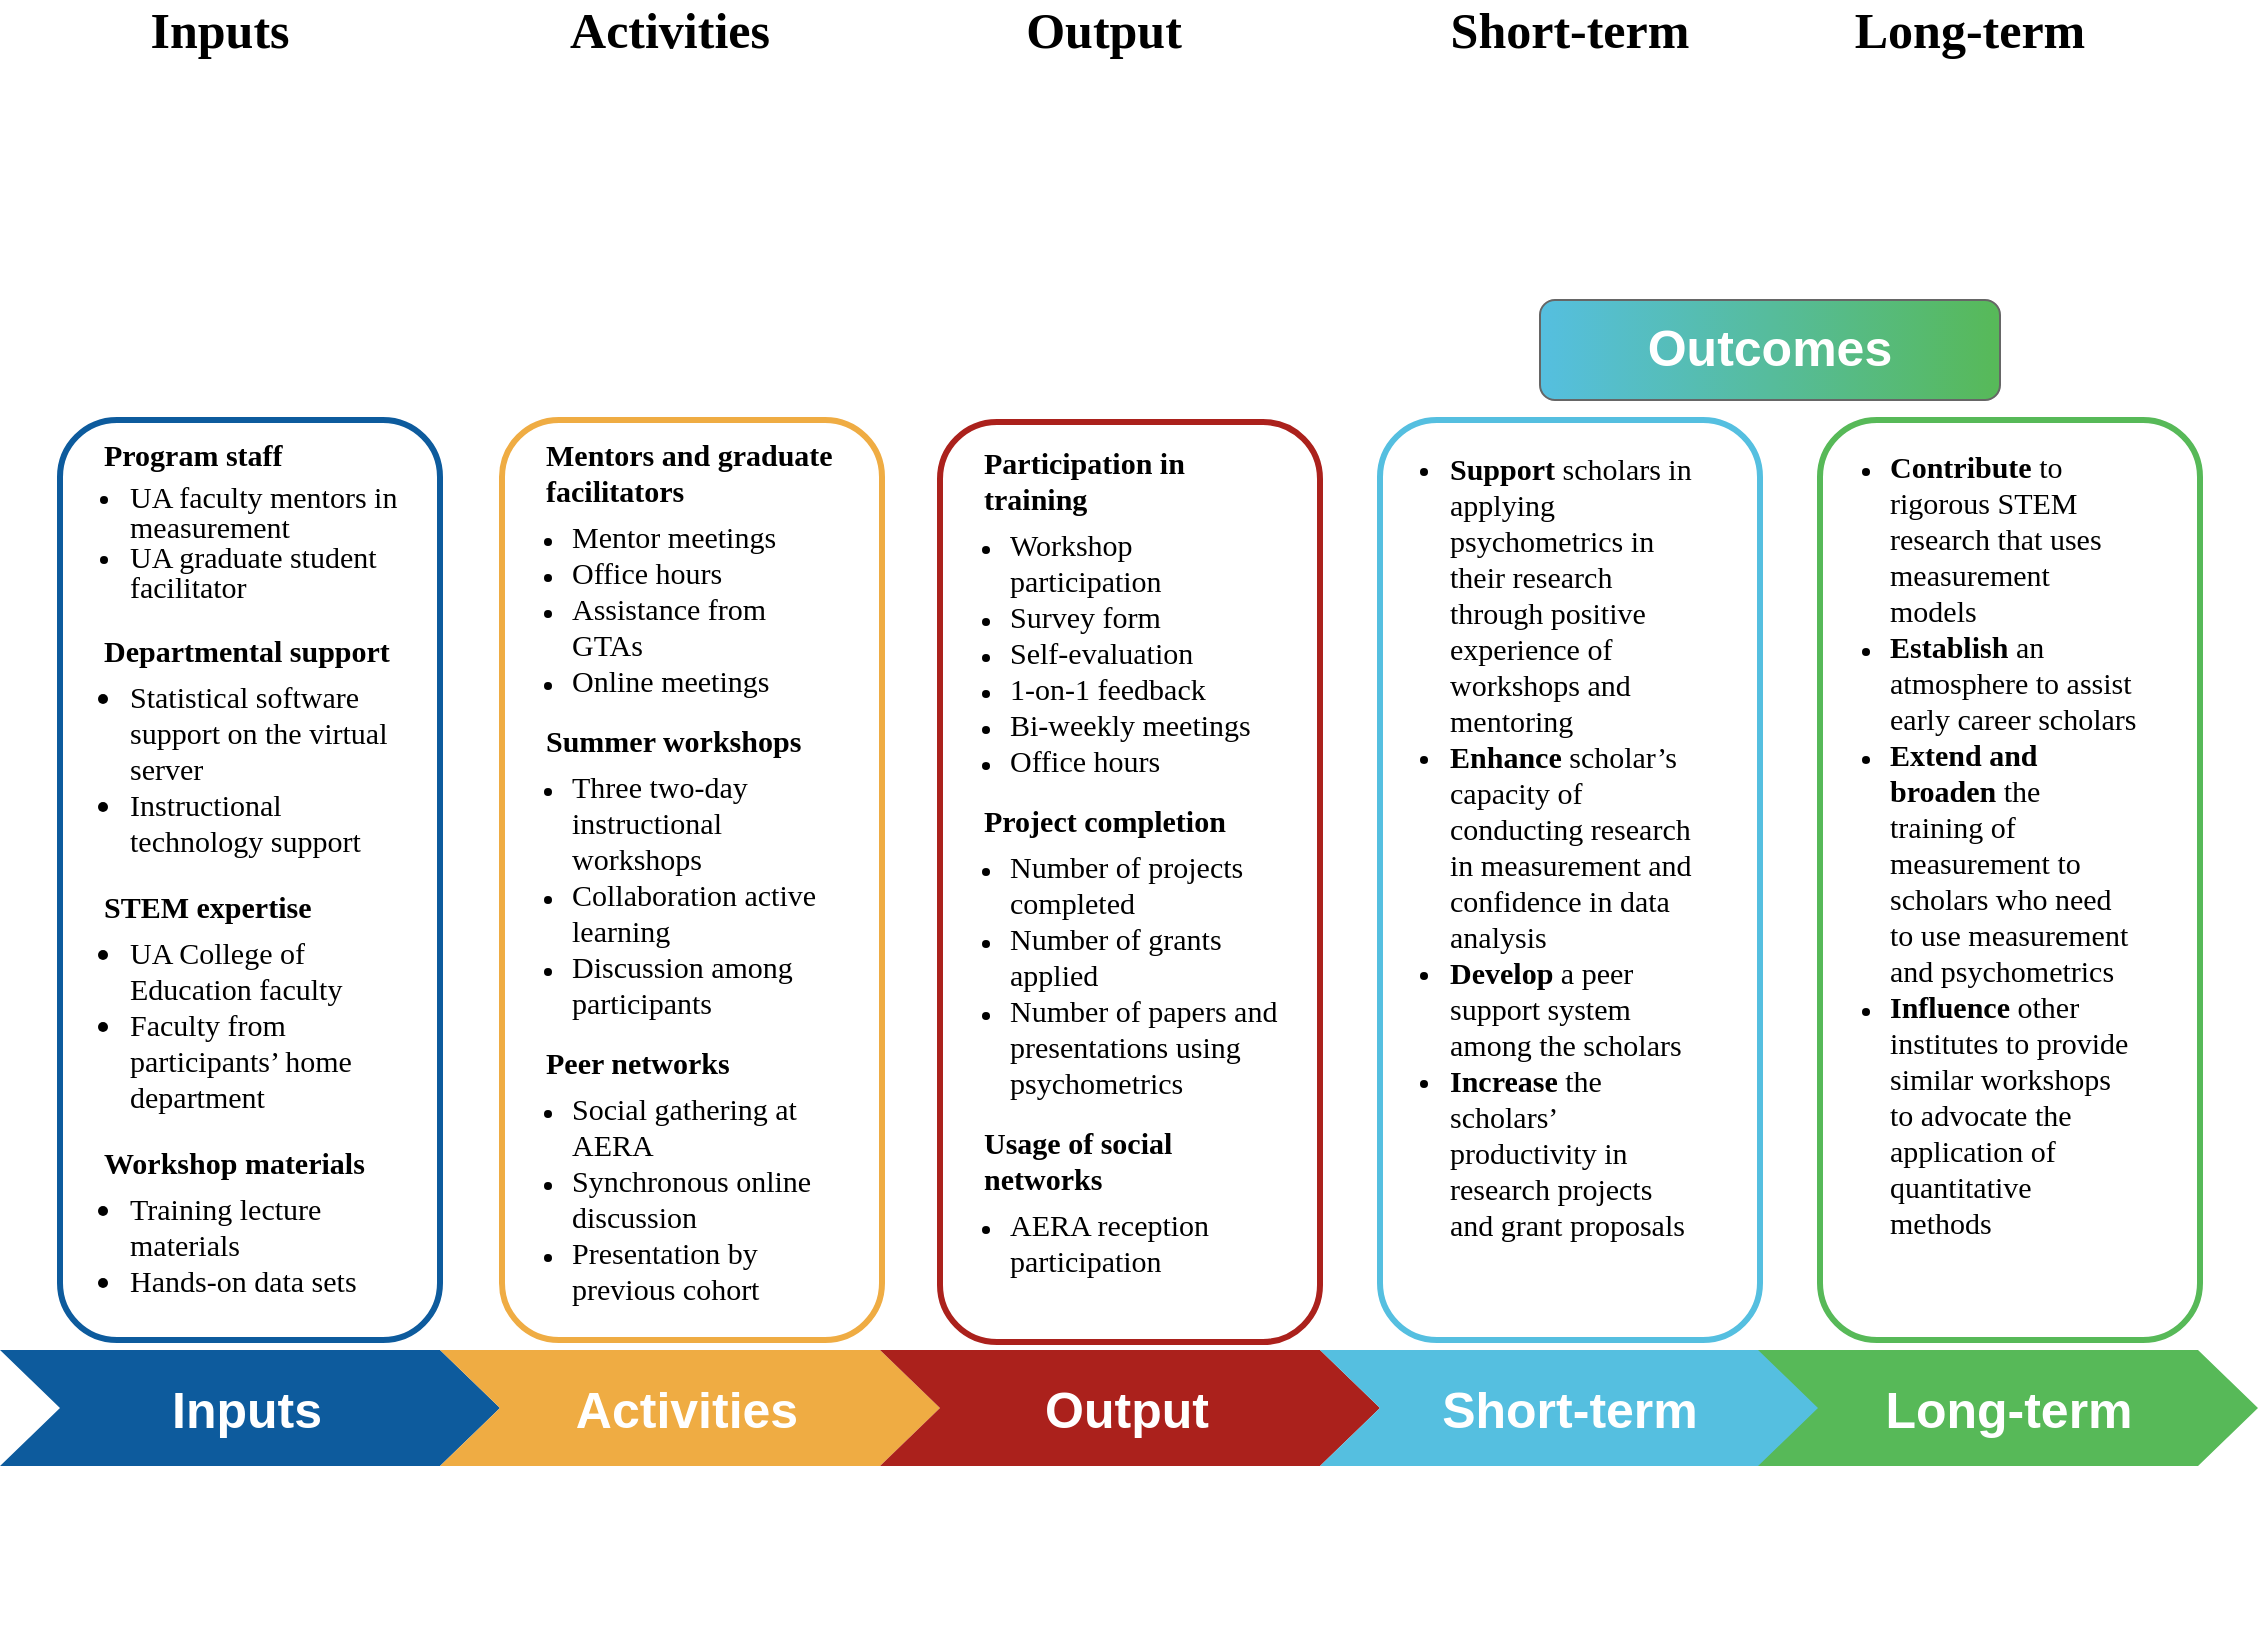 <mxfile version="26.0.10">
  <diagram name="Page-1" id="M9aPWiuMPCjw7mzSLI-G">
    <mxGraphModel dx="1659" dy="2066" grid="1" gridSize="10" guides="1" tooltips="1" connect="1" arrows="1" fold="1" page="1" pageScale="1" pageWidth="827" pageHeight="1169" math="0" shadow="0">
      <root>
        <mxCell id="0" />
        <mxCell id="1" parent="0" />
        <mxCell id="EPtruhl0A_hH3fAsd42Y-22" value="" style="group" vertex="1" connectable="0" parent="1">
          <mxGeometry x="700" y="91" width="190" height="480" as="geometry" />
        </mxCell>
        <mxCell id="EPtruhl0A_hH3fAsd42Y-23" value="" style="rounded=1;whiteSpace=wrap;html=1;labelPosition=center;verticalLabelPosition=middle;align=left;verticalAlign=middle;textDirection=ltr;spacing=1;fontFamily=Times New Roman;strokeWidth=3;movable=1;resizable=1;rotatable=1;deletable=1;editable=1;locked=0;connectable=1;strokeColor=light-dark(#AB211C,#EDEDED);" vertex="1" parent="EPtruhl0A_hH3fAsd42Y-22">
          <mxGeometry width="190" height="460" as="geometry" />
        </mxCell>
        <mxCell id="EPtruhl0A_hH3fAsd42Y-24" value="&lt;font face=&quot;Times New Roman&quot;&gt;&lt;span style=&quot;font-size: 15px; background-color: transparent; color: light-dark(rgb(0, 0, 0), rgb(255, 255, 255));&quot;&gt;&lt;b&gt;Participation in training&lt;/b&gt;&lt;/span&gt;&lt;br&gt;&lt;/font&gt;&lt;ul style=&quot;margin-top: 5px; padding-left: 13px;&quot;&gt;&lt;li&gt;&lt;font face=&quot;Times New Roman&quot; style=&quot;font-size: 15px;&quot;&gt;Workshop participation&lt;/font&gt;&lt;/li&gt;&lt;li&gt;&lt;font face=&quot;Times New Roman&quot; style=&quot;font-size: 15px;&quot;&gt;Survey form&lt;/font&gt;&lt;/li&gt;&lt;li&gt;&lt;font face=&quot;Times New Roman&quot; style=&quot;font-size: 15px;&quot;&gt;Self-evaluation&lt;/font&gt;&lt;/li&gt;&lt;li&gt;&lt;font face=&quot;Times New Roman&quot; style=&quot;font-size: 15px;&quot;&gt;1-on-1 feedback&lt;/font&gt;&lt;/li&gt;&lt;li&gt;&lt;font face=&quot;Times New Roman&quot; style=&quot;font-size: 15px;&quot;&gt;Bi-weekly meetings&lt;/font&gt;&lt;/li&gt;&lt;li&gt;&lt;font face=&quot;Times New Roman&quot; style=&quot;font-size: 15px;&quot;&gt;Office hours&lt;/font&gt;&lt;/li&gt;&lt;/ul&gt;&lt;span style=&quot;font-size: 15px; font-family: &amp;quot;Times New Roman&amp;quot;; background-color: transparent; color: light-dark(rgb(0, 0, 0), rgb(255, 255, 255));&quot;&gt;&lt;b&gt;Project completion&lt;/b&gt;&lt;/span&gt;&lt;br&gt;&lt;ul style=&quot;margin-top: 5px; padding-left: 13px;&quot;&gt;&lt;li&gt;&lt;font face=&quot;Times New Roman&quot; style=&quot;font-size: 15px;&quot;&gt;Number of projects completed&lt;/font&gt;&lt;/li&gt;&lt;li&gt;&lt;font face=&quot;Times New Roman&quot; style=&quot;font-size: 15px;&quot;&gt;Number of grants applied&lt;/font&gt;&lt;/li&gt;&lt;li&gt;&lt;font face=&quot;Times New Roman&quot; style=&quot;font-size: 15px;&quot;&gt;Number of papers and presentations using psychometrics&lt;/font&gt;&lt;/li&gt;&lt;/ul&gt;&lt;span style=&quot;font-size: 15px; font-family: &amp;quot;Times New Roman&amp;quot;; background-color: transparent; color: light-dark(rgb(0, 0, 0), rgb(255, 255, 255));&quot;&gt;&lt;b&gt;Usage of social networks&lt;/b&gt;&lt;/span&gt;&lt;br&gt;&lt;ul style=&quot;margin-top: 5px; padding-left: 13px;&quot;&gt;&lt;li&gt;&lt;font face=&quot;Times New Roman&quot; style=&quot;font-size: 15px;&quot;&gt;AERA reception participation&lt;/font&gt;&lt;/li&gt;&lt;/ul&gt;" style="text;html=1;align=left;verticalAlign=middle;whiteSpace=wrap;rounded=0;movable=1;resizable=1;rotatable=1;deletable=1;editable=1;locked=0;connectable=1;" vertex="1" parent="EPtruhl0A_hH3fAsd42Y-22">
          <mxGeometry x="20" y="-4" width="150" height="460" as="geometry" />
        </mxCell>
        <mxCell id="EPtruhl0A_hH3fAsd42Y-16" value="" style="group" vertex="1" connectable="0" parent="1">
          <mxGeometry x="920" y="90" width="190" height="480" as="geometry" />
        </mxCell>
        <mxCell id="EPtruhl0A_hH3fAsd42Y-17" value="" style="rounded=1;whiteSpace=wrap;html=1;labelPosition=center;verticalLabelPosition=middle;align=left;verticalAlign=middle;textDirection=ltr;spacing=1;fontFamily=Times New Roman;strokeWidth=3;movable=1;resizable=1;rotatable=1;deletable=1;editable=1;locked=0;connectable=1;strokeColor=light-dark(#55BFE0,#EDEDED);" vertex="1" parent="EPtruhl0A_hH3fAsd42Y-16">
          <mxGeometry width="190" height="460" as="geometry" />
        </mxCell>
        <mxCell id="EPtruhl0A_hH3fAsd42Y-18" value="&lt;ul style=&quot;padding-left: 13px; margin-top: 5px; margin-bottom: 12px;&quot;&gt;&lt;li&gt;&lt;b&gt;Support&lt;/b&gt; scholars in applying psychometrics in their research through positive experience of workshops and mentoring&lt;/li&gt;&lt;li&gt;&lt;b&gt;Enhance&lt;/b&gt; scholar’s capacity of conducting research in measurement and confidence in data analysis&lt;/li&gt;&lt;li&gt;&lt;b&gt;Develop&lt;/b&gt; a peer support system among the scholars&lt;/li&gt;&lt;li&gt;&lt;b&gt;Increase&lt;/b&gt; the scholars’ productivity in research projects and grant proposals&lt;/li&gt;&lt;/ul&gt;" style="text;html=1;align=left;verticalAlign=middle;whiteSpace=wrap;rounded=0;movable=1;resizable=1;rotatable=1;deletable=1;editable=1;locked=0;connectable=1;fontFamily=Times New Roman;fontSize=15;horizontal=1;spacingTop=0;spacing=2;" vertex="1" parent="EPtruhl0A_hH3fAsd42Y-16">
          <mxGeometry x="20" y="12" width="140" height="410" as="geometry" />
        </mxCell>
        <mxCell id="EPtruhl0A_hH3fAsd42Y-34" value="&lt;font style=&quot;font-size: 25px;&quot; face=&quot;Times New Roman&quot;&gt;&lt;b&gt;Inputs&lt;/b&gt;&lt;/font&gt;" style="text;html=1;align=center;verticalAlign=middle;whiteSpace=wrap;rounded=0;" vertex="1" parent="1">
          <mxGeometry x="309.5" y="-120" width="60" height="30" as="geometry" />
        </mxCell>
        <mxCell id="EPtruhl0A_hH3fAsd42Y-38" value="&lt;font style=&quot;font-size: 25px;&quot; face=&quot;Times New Roman&quot;&gt;&lt;b&gt;Activities&lt;/b&gt;&lt;/font&gt;" style="text;html=1;align=center;verticalAlign=middle;whiteSpace=wrap;rounded=0;" vertex="1" parent="1">
          <mxGeometry x="519.5" y="-120" width="90" height="30" as="geometry" />
        </mxCell>
        <mxCell id="EPtruhl0A_hH3fAsd42Y-40" value="&lt;font style=&quot;font-size: 25px;&quot; face=&quot;Times New Roman&quot;&gt;&lt;b&gt;Output&lt;/b&gt;&lt;/font&gt;" style="text;html=1;align=center;verticalAlign=middle;whiteSpace=wrap;rounded=0;" vertex="1" parent="1">
          <mxGeometry x="736.5" y="-120" width="90" height="30" as="geometry" />
        </mxCell>
        <mxCell id="EPtruhl0A_hH3fAsd42Y-41" value="&lt;font style=&quot;font-size: 25px;&quot; face=&quot;Times New Roman&quot;&gt;&lt;b&gt;Short-term&lt;/b&gt;&lt;/font&gt;" style="text;html=1;align=center;verticalAlign=middle;whiteSpace=wrap;rounded=0;" vertex="1" parent="1">
          <mxGeometry x="949.5" y="-120" width="130" height="30" as="geometry" />
        </mxCell>
        <mxCell id="EPtruhl0A_hH3fAsd42Y-42" value="&lt;font style=&quot;font-size: 25px;&quot; face=&quot;Times New Roman&quot;&gt;&lt;b&gt;Long-term&lt;/b&gt;&lt;/font&gt;" style="text;html=1;align=center;verticalAlign=middle;whiteSpace=wrap;rounded=0;" vertex="1" parent="1">
          <mxGeometry x="1149.5" y="-120" width="130" height="30" as="geometry" />
        </mxCell>
        <mxCell id="EPtruhl0A_hH3fAsd42Y-47" value="" style="group" vertex="1" connectable="0" parent="1">
          <mxGeometry x="260" y="90" width="190" height="480" as="geometry" />
        </mxCell>
        <mxCell id="EPtruhl0A_hH3fAsd42Y-3" value="" style="rounded=1;whiteSpace=wrap;html=1;labelPosition=center;verticalLabelPosition=middle;align=left;verticalAlign=middle;textDirection=ltr;spacing=1;fontFamily=Times New Roman;strokeWidth=3;movable=1;resizable=1;rotatable=1;deletable=1;editable=1;locked=0;connectable=1;strokeColor=light-dark(#0d5b9d, #ededed);" vertex="1" parent="EPtruhl0A_hH3fAsd42Y-47">
          <mxGeometry width="190" height="460" as="geometry" />
        </mxCell>
        <mxCell id="EPtruhl0A_hH3fAsd42Y-7" value="&lt;b style=&quot;font-family: &amp;quot;Times New Roman&amp;quot;; line-height: 100%;&quot;&gt;Program staff&lt;/b&gt;&lt;br style=&quot;font-family: &amp;quot;Times New Roman&amp;quot;;&quot;&gt;&lt;ul style=&quot;font-family: &amp;quot;Times New Roman&amp;quot;; padding-left: 13px; line-height: 100%; margin-top: 5px; margin-left: 0px;&quot;&gt;&lt;li&gt;UA faculty mentors in measurement&lt;/li&gt;&lt;li&gt;UA graduate student facilitator&lt;/li&gt;&lt;/ul&gt;&lt;span style=&quot;font-family: &amp;quot;Times New Roman&amp;quot;; line-height: 100%;&quot;&gt;&lt;b&gt;Departmental support&lt;/b&gt;&lt;/span&gt;&lt;br style=&quot;font-family: &amp;quot;Times New Roman&amp;quot;;&quot;&gt;&lt;ul style=&quot;padding-left: 13px; margin-top: 5px;&quot;&gt;&lt;li&gt;&lt;span style=&quot;font-family: &amp;quot;Times New Roman&amp;quot;; line-height: 100%;&quot;&gt;Statistical software support on the virtual server&lt;/span&gt;&lt;/li&gt;&lt;li&gt;&lt;span style=&quot;font-family: &amp;quot;Times New Roman&amp;quot;; line-height: 100%;&quot;&gt;Instructional technology support&lt;/span&gt;&lt;/li&gt;&lt;/ul&gt;&lt;span style=&quot;font-family: &amp;quot;Times New Roman&amp;quot;; line-height: 100%;&quot;&gt;&lt;b&gt;STEM expertise&lt;/b&gt;&lt;/span&gt;&lt;br style=&quot;font-family: &amp;quot;Times New Roman&amp;quot;;&quot;&gt;&lt;ul style=&quot;padding-left: 13px; margin-top: 5px;&quot;&gt;&lt;li&gt;&lt;span style=&quot;font-family: &amp;quot;Times New Roman&amp;quot;; line-height: 100%;&quot;&gt;UA College of Education faculty&lt;/span&gt;&lt;/li&gt;&lt;li&gt;&lt;span style=&quot;font-family: &amp;quot;Times New Roman&amp;quot;; line-height: 100%;&quot;&gt;Faculty from participants’ home department&lt;/span&gt;&lt;/li&gt;&lt;/ul&gt;&lt;span style=&quot;font-family: &amp;quot;Times New Roman&amp;quot;; line-height: 100%;&quot;&gt;&lt;b&gt;Workshop materials&lt;/b&gt;&lt;/span&gt;&lt;br style=&quot;font-family: &amp;quot;Times New Roman&amp;quot;;&quot;&gt;&lt;ul style=&quot;padding-left: 13px; margin-top: 5px; margin-right: 0px;&quot;&gt;&lt;li&gt;&lt;span style=&quot;font-family: &amp;quot;Times New Roman&amp;quot;; line-height: 100%;&quot;&gt;Training lecture materials&lt;/span&gt;&lt;/li&gt;&lt;li&gt;&lt;span style=&quot;font-family: &amp;quot;Times New Roman&amp;quot;; line-height: 100%;&quot;&gt;Hands-on data sets&lt;/span&gt;&lt;/li&gt;&lt;/ul&gt;&lt;span style=&quot;font-family: &amp;quot;Times New Roman&amp;quot;; line-height: 100%;&quot;&gt;&amp;nbsp;&lt;/span&gt;" style="text;html=1;align=left;verticalAlign=middle;whiteSpace=wrap;rounded=0;fontSize=15;movable=1;resizable=1;rotatable=1;deletable=1;editable=1;locked=0;connectable=1;" vertex="1" parent="EPtruhl0A_hH3fAsd42Y-47">
          <mxGeometry x="20" width="150" height="480" as="geometry" />
        </mxCell>
        <mxCell id="EPtruhl0A_hH3fAsd42Y-14" value="" style="rounded=1;whiteSpace=wrap;html=1;labelPosition=center;verticalLabelPosition=middle;align=left;verticalAlign=middle;textDirection=ltr;spacing=1;fontFamily=Times New Roman;strokeWidth=3;movable=1;resizable=1;rotatable=1;deletable=1;editable=1;locked=0;connectable=1;strokeColor=light-dark(#EFAC43,#EDEDED);" vertex="1" parent="1">
          <mxGeometry x="481" y="90" width="190" height="460" as="geometry" />
        </mxCell>
        <mxCell id="EPtruhl0A_hH3fAsd42Y-15" value="&lt;font style=&quot;font-size: 15px;&quot; face=&quot;Times New Roman&quot;&gt;&lt;span style=&quot;background-color: transparent; color: light-dark(rgb(0, 0, 0), rgb(255, 255, 255));&quot;&gt;&lt;b&gt;Mentors and graduate facilitators&lt;/b&gt;&lt;/span&gt;&lt;br&gt;&lt;/font&gt;&lt;ul style=&quot;padding-left: 13px; margin-top: 5px;&quot;&gt;&lt;li&gt;&lt;font style=&quot;font-size: 15px;&quot; face=&quot;Times New Roman&quot;&gt;Mentor meetings&lt;/font&gt;&lt;/li&gt;&lt;li&gt;&lt;font style=&quot;font-size: 15px;&quot; face=&quot;Times New Roman&quot;&gt;Office hours&lt;/font&gt;&lt;/li&gt;&lt;li&gt;&lt;font style=&quot;font-size: 15px;&quot; face=&quot;Times New Roman&quot;&gt;Assistance from GTAs&lt;/font&gt;&lt;/li&gt;&lt;li&gt;&lt;font style=&quot;font-size: 15px;&quot; face=&quot;Times New Roman&quot;&gt;Online meetings&lt;/font&gt;&lt;/li&gt;&lt;/ul&gt;&lt;span style=&quot;font-size: 15px; font-family: &amp;quot;Times New Roman&amp;quot;; background-color: transparent; color: light-dark(rgb(0, 0, 0), rgb(255, 255, 255));&quot;&gt;&lt;b&gt;Summer workshops&lt;/b&gt;&lt;/span&gt;&lt;br&gt;&lt;ul style=&quot;padding-left: 13px; margin-top: 5px;&quot;&gt;&lt;li&gt;&lt;font style=&quot;font-size: 15px;&quot; face=&quot;Times New Roman&quot;&gt;Three two-day instructional workshops&lt;/font&gt;&lt;/li&gt;&lt;li&gt;&lt;font style=&quot;font-size: 15px;&quot; face=&quot;Times New Roman&quot;&gt;Collaboration active learning&lt;/font&gt;&lt;/li&gt;&lt;li&gt;&lt;font style=&quot;font-size: 15px;&quot; face=&quot;Times New Roman&quot;&gt;Discussion among participants&lt;/font&gt;&lt;/li&gt;&lt;/ul&gt;&lt;b style=&quot;font-size: 15px; font-family: &amp;quot;Times New Roman&amp;quot;; background-color: transparent; color: light-dark(rgb(0, 0, 0), rgb(255, 255, 255));&quot;&gt;Peer networks&lt;/b&gt;&lt;br&gt;&lt;ul style=&quot;padding-left: 13px; margin-top: 5px;&quot;&gt;&lt;li&gt;&lt;font style=&quot;font-size: 15px;&quot; face=&quot;Times New Roman&quot;&gt;Social gathering at AERA&lt;/font&gt;&lt;/li&gt;&lt;li&gt;&lt;font style=&quot;font-size: 15px;&quot; face=&quot;Times New Roman&quot;&gt;Synchronous online discussion&lt;/font&gt;&lt;/li&gt;&lt;li&gt;&lt;font style=&quot;font-size: 15px;&quot; face=&quot;Times New Roman&quot;&gt;Presentation by previous cohort&lt;/font&gt;&lt;/li&gt;&lt;/ul&gt;" style="text;html=1;align=left;verticalAlign=middle;whiteSpace=wrap;rounded=0;movable=1;resizable=1;rotatable=1;deletable=1;editable=1;locked=0;connectable=1;" vertex="1" parent="1">
          <mxGeometry x="501" y="82" width="150" height="480" as="geometry" />
        </mxCell>
        <mxCell id="EPtruhl0A_hH3fAsd42Y-78" value="" style="group" vertex="1" connectable="0" parent="1">
          <mxGeometry x="1140" y="90" width="190" height="460" as="geometry" />
        </mxCell>
        <mxCell id="EPtruhl0A_hH3fAsd42Y-20" value="" style="rounded=1;whiteSpace=wrap;html=1;labelPosition=center;verticalLabelPosition=middle;align=left;verticalAlign=middle;textDirection=ltr;spacing=1;fontFamily=Times New Roman;strokeWidth=3;movable=1;resizable=1;rotatable=1;deletable=1;editable=1;locked=0;connectable=1;strokeColor=#57B958;" vertex="1" parent="EPtruhl0A_hH3fAsd42Y-78">
          <mxGeometry width="190" height="460" as="geometry" />
        </mxCell>
        <mxCell id="EPtruhl0A_hH3fAsd42Y-21" value="&lt;ul style=&quot;padding-left: 13px; margin-top: 5px;&quot;&gt;&lt;li&gt;&lt;font style=&quot;font-size: 15px;&quot; face=&quot;Times New Roman&quot;&gt;&lt;b&gt;Contribute&lt;/b&gt; to rigorous STEM research that uses measurement models&lt;/font&gt;&lt;/li&gt;&lt;li&gt;&lt;font style=&quot;font-size: 15px;&quot; face=&quot;Times New Roman&quot;&gt;&lt;b&gt;Establish&lt;/b&gt; an atmosphere to assist early career scholars&lt;/font&gt;&lt;/li&gt;&lt;li&gt;&lt;font style=&quot;font-size: 15px;&quot; face=&quot;Times New Roman&quot;&gt;&lt;b&gt;Extend and broaden&lt;/b&gt; the training of measurement to scholars who need to use measurement and psychometrics&lt;/font&gt;&lt;/li&gt;&lt;li&gt;&lt;font style=&quot;font-size: 15px;&quot; face=&quot;Times New Roman&quot;&gt;&lt;b&gt;Influence&lt;/b&gt; other institutes to provide similar workshops to advocate the application of quantitative methods&lt;/font&gt;&lt;/li&gt;&lt;/ul&gt;" style="text;html=1;align=left;verticalAlign=middle;whiteSpace=wrap;rounded=0;movable=1;resizable=1;rotatable=1;deletable=1;editable=1;locked=0;connectable=1;" vertex="1" parent="EPtruhl0A_hH3fAsd42Y-78">
          <mxGeometry x="20" y="6" width="140" height="420" as="geometry" />
        </mxCell>
        <mxCell id="EPtruhl0A_hH3fAsd42Y-79" value="" style="group" vertex="1" connectable="0" parent="1">
          <mxGeometry x="230" y="555" width="1129" height="145" as="geometry" />
        </mxCell>
        <mxCell id="EPtruhl0A_hH3fAsd42Y-57" value="" style="group" vertex="1" connectable="0" parent="EPtruhl0A_hH3fAsd42Y-79">
          <mxGeometry width="250" height="58" as="geometry" />
        </mxCell>
        <mxCell id="EPtruhl0A_hH3fAsd42Y-54" value="" style="html=1;shadow=0;dashed=0;align=center;verticalAlign=middle;shape=mxgraph.arrows2.arrow;dy=0;dx=30;notch=30;strokeWidth=2;strokeColor=none;fillColor=light-dark(#0D5B9D,#EDEDED);" vertex="1" parent="EPtruhl0A_hH3fAsd42Y-57">
          <mxGeometry width="250" height="58" as="geometry" />
        </mxCell>
        <mxCell id="EPtruhl0A_hH3fAsd42Y-56" value="&lt;font style=&quot;font-size: 25px;&quot;&gt;&lt;b&gt;Inputs&lt;/b&gt;&lt;/font&gt;" style="text;html=1;align=center;verticalAlign=middle;whiteSpace=wrap;rounded=0;fontColor=#FFFFFF;fontFamily=Helvetica;" vertex="1" parent="EPtruhl0A_hH3fAsd42Y-57">
          <mxGeometry x="77.16" y="14.5" width="92.593" height="29" as="geometry" />
        </mxCell>
        <mxCell id="EPtruhl0A_hH3fAsd42Y-65" value="" style="group;strokeColor=none;" vertex="1" connectable="0" parent="EPtruhl0A_hH3fAsd42Y-79">
          <mxGeometry x="220" width="250" height="58" as="geometry" />
        </mxCell>
        <mxCell id="EPtruhl0A_hH3fAsd42Y-66" value="" style="html=1;shadow=0;dashed=0;align=center;verticalAlign=middle;shape=mxgraph.arrows2.arrow;dy=0;dx=30;notch=30;fillColor=light-dark(#efac43, #ededed);strokeColor=none;" vertex="1" parent="EPtruhl0A_hH3fAsd42Y-65">
          <mxGeometry width="250" height="58" as="geometry" />
        </mxCell>
        <mxCell id="EPtruhl0A_hH3fAsd42Y-67" value="&lt;b style=&quot;font-size: 25px;&quot;&gt;&lt;font style=&quot;color: rgb(255, 255, 255);&quot;&gt;Activities&lt;/font&gt;&lt;/b&gt;" style="text;html=1;align=center;verticalAlign=middle;whiteSpace=wrap;rounded=0;fontFamily=Helvetica;" vertex="1" parent="EPtruhl0A_hH3fAsd42Y-65">
          <mxGeometry x="77.16" y="14.5" width="92.593" height="29" as="geometry" />
        </mxCell>
        <mxCell id="EPtruhl0A_hH3fAsd42Y-68" value="" style="group;strokeColor=none;" vertex="1" connectable="0" parent="EPtruhl0A_hH3fAsd42Y-79">
          <mxGeometry x="440" width="250" height="58" as="geometry" />
        </mxCell>
        <mxCell id="EPtruhl0A_hH3fAsd42Y-69" value="" style="html=1;shadow=0;dashed=0;align=center;verticalAlign=middle;shape=mxgraph.arrows2.arrow;dy=0;dx=30;notch=30;fillColor=light-dark(#ab211c, #ededed);strokeColor=none;" vertex="1" parent="EPtruhl0A_hH3fAsd42Y-68">
          <mxGeometry width="250" height="58" as="geometry" />
        </mxCell>
        <mxCell id="EPtruhl0A_hH3fAsd42Y-70" value="&lt;b style=&quot;font-size: 25px;&quot;&gt;&lt;font face=&quot;Helvetica&quot; style=&quot;color: rgb(255, 255, 255);&quot;&gt;Output&lt;/font&gt;&lt;/b&gt;" style="text;html=1;align=center;verticalAlign=middle;whiteSpace=wrap;rounded=0;" vertex="1" parent="EPtruhl0A_hH3fAsd42Y-68">
          <mxGeometry x="77.16" y="14.5" width="92.593" height="29" as="geometry" />
        </mxCell>
        <mxCell id="EPtruhl0A_hH3fAsd42Y-72" value="" style="group;strokeColor=none;" vertex="1" connectable="0" parent="EPtruhl0A_hH3fAsd42Y-79">
          <mxGeometry x="660" width="340" height="145" as="geometry" />
        </mxCell>
        <mxCell id="EPtruhl0A_hH3fAsd42Y-73" value="" style="html=1;shadow=0;dashed=0;align=center;verticalAlign=middle;shape=mxgraph.arrows2.arrow;dy=0;dx=30;notch=30;fillColor=light-dark(#55BFE0,#EDEDED);strokeColor=none;" vertex="1" parent="EPtruhl0A_hH3fAsd42Y-72">
          <mxGeometry width="250" height="58" as="geometry" />
        </mxCell>
        <mxCell id="EPtruhl0A_hH3fAsd42Y-74" value="&lt;b style=&quot;font-size: 25px;&quot;&gt;Short-term&lt;/b&gt;" style="text;html=1;align=center;verticalAlign=middle;whiteSpace=wrap;rounded=0;fontColor=#FFFFFF;fontFamily=Helvetica;" vertex="1" parent="EPtruhl0A_hH3fAsd42Y-72">
          <mxGeometry x="56" y="14.5" width="138" height="29" as="geometry" />
        </mxCell>
        <mxCell id="EPtruhl0A_hH3fAsd42Y-75" value="" style="group;strokeColor=none;fillColor=none;" vertex="1" connectable="0" parent="EPtruhl0A_hH3fAsd42Y-79">
          <mxGeometry x="879" width="250" height="58" as="geometry" />
        </mxCell>
        <mxCell id="EPtruhl0A_hH3fAsd42Y-76" value="" style="html=1;shadow=0;dashed=0;align=center;verticalAlign=middle;shape=mxgraph.arrows2.arrow;dy=0;dx=30;notch=30;strokeColor=none;fillColor=#57B958;" vertex="1" parent="EPtruhl0A_hH3fAsd42Y-75">
          <mxGeometry width="250" height="58" as="geometry" />
        </mxCell>
        <mxCell id="EPtruhl0A_hH3fAsd42Y-77" value="&lt;b style=&quot;font-size: 25px;&quot;&gt;Long-term&lt;/b&gt;" style="text;html=1;align=center;verticalAlign=middle;whiteSpace=wrap;rounded=0;fontFamily=Helvetica;fontColor=#FFFFFF;" vertex="1" parent="EPtruhl0A_hH3fAsd42Y-75">
          <mxGeometry x="58.58" y="14.5" width="132.84" height="29" as="geometry" />
        </mxCell>
        <mxCell id="EPtruhl0A_hH3fAsd42Y-85" value="" style="group" vertex="1" connectable="0" parent="1">
          <mxGeometry x="1000" y="30" width="230" height="50" as="geometry" />
        </mxCell>
        <mxCell id="EPtruhl0A_hH3fAsd42Y-82" value="" style="rounded=1;whiteSpace=wrap;html=1;strokeColor=#666666;fillColor=#57B958;gradientColor=#55BFE0;gradientDirection=west;" vertex="1" parent="EPtruhl0A_hH3fAsd42Y-85">
          <mxGeometry width="230" height="50" as="geometry" />
        </mxCell>
        <mxCell id="EPtruhl0A_hH3fAsd42Y-44" value="&lt;font face=&quot;Helvetica&quot; style=&quot;font-size: 25px; color: rgb(255, 255, 255);&quot;&gt;Outcomes&lt;/font&gt;" style="text;html=1;align=center;verticalAlign=middle;whiteSpace=wrap;rounded=0;fontStyle=1" vertex="1" parent="EPtruhl0A_hH3fAsd42Y-85">
          <mxGeometry x="50" y="10" width="130" height="25" as="geometry" />
        </mxCell>
      </root>
    </mxGraphModel>
  </diagram>
</mxfile>
